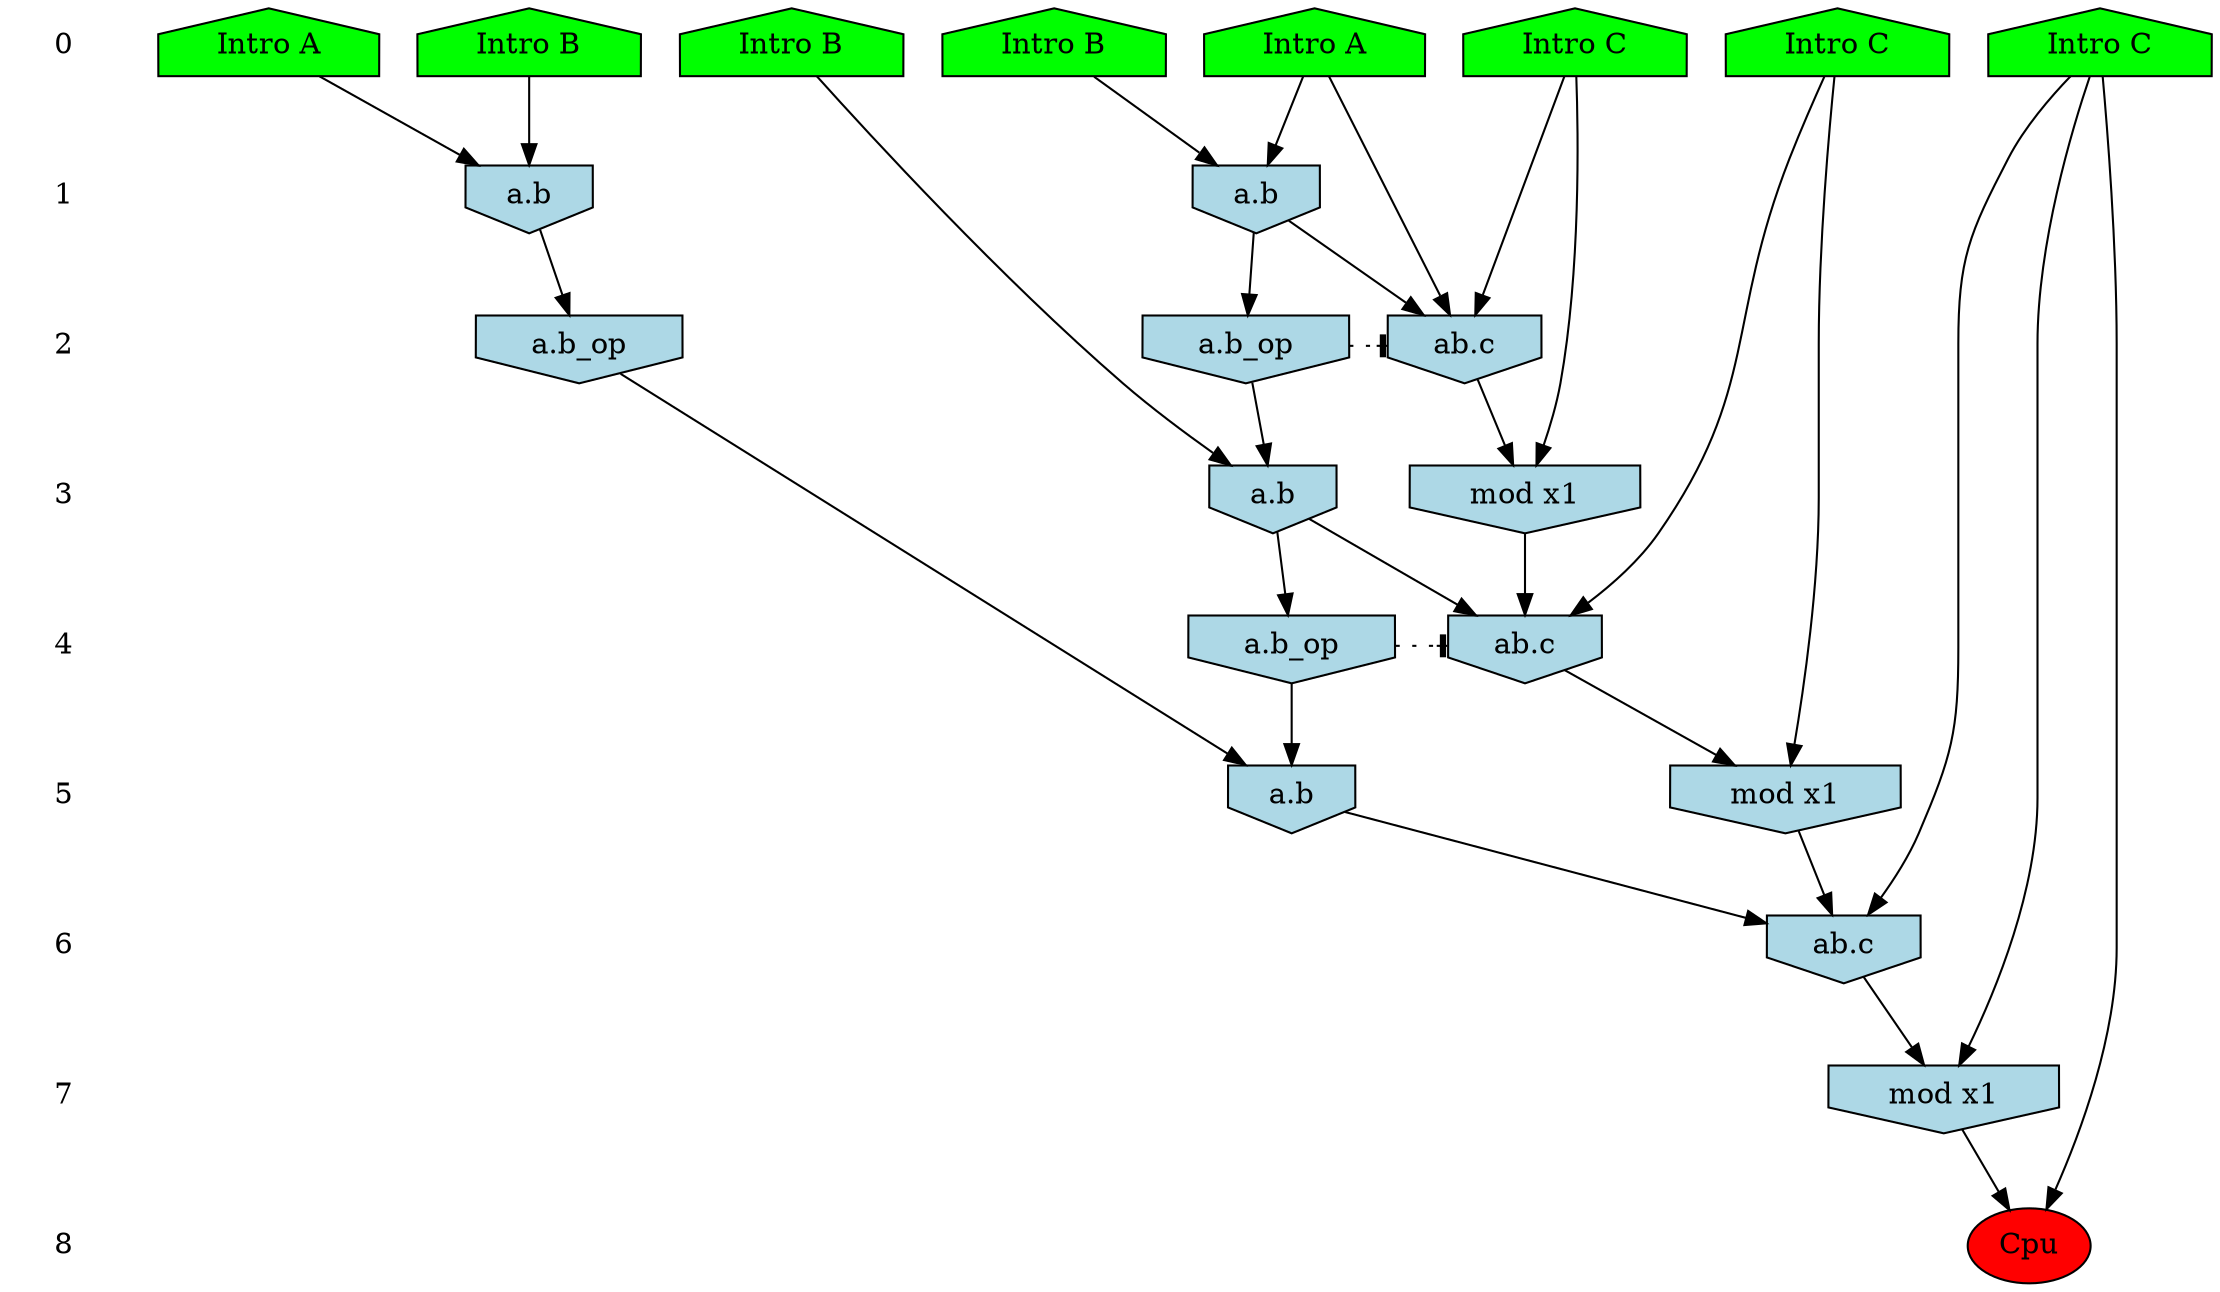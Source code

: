 /* Compression of 1 causal flows obtained in average at 2.090507E+01 t.u */
/* Compressed causal flows were: [3919] */
digraph G{
 ranksep=.5 ; 
{ rank = same ; "0" [shape=plaintext] ; node_1 [label ="Intro A", shape=house, style=filled, fillcolor=green] ;
node_2 [label ="Intro B", shape=house, style=filled, fillcolor=green] ;
node_3 [label ="Intro B", shape=house, style=filled, fillcolor=green] ;
node_4 [label ="Intro B", shape=house, style=filled, fillcolor=green] ;
node_5 [label ="Intro A", shape=house, style=filled, fillcolor=green] ;
node_6 [label ="Intro C", shape=house, style=filled, fillcolor=green] ;
node_7 [label ="Intro C", shape=house, style=filled, fillcolor=green] ;
node_8 [label ="Intro C", shape=house, style=filled, fillcolor=green] ;
}
{ rank = same ; "1" [shape=plaintext] ; node_9 [label="a.b", shape=invhouse, style=filled, fillcolor = lightblue] ;
node_15 [label="a.b", shape=invhouse, style=filled, fillcolor = lightblue] ;
}
{ rank = same ; "2" [shape=plaintext] ; node_10 [label="ab.c", shape=invhouse, style=filled, fillcolor = lightblue] ;
node_12 [label="a.b_op", shape=invhouse, style=filled, fillcolor = lightblue] ;
node_18 [label="a.b_op", shape=invhouse, style=filled, fillcolor = lightblue] ;
}
{ rank = same ; "3" [shape=plaintext] ; node_11 [label="mod x1", shape=invhouse, style=filled, fillcolor = lightblue] ;
node_13 [label="a.b", shape=invhouse, style=filled, fillcolor = lightblue] ;
}
{ rank = same ; "4" [shape=plaintext] ; node_14 [label="ab.c", shape=invhouse, style=filled, fillcolor = lightblue] ;
node_16 [label="a.b_op", shape=invhouse, style=filled, fillcolor = lightblue] ;
}
{ rank = same ; "5" [shape=plaintext] ; node_17 [label="mod x1", shape=invhouse, style=filled, fillcolor = lightblue] ;
node_19 [label="a.b", shape=invhouse, style=filled, fillcolor = lightblue] ;
}
{ rank = same ; "6" [shape=plaintext] ; node_20 [label="ab.c", shape=invhouse, style=filled, fillcolor = lightblue] ;
}
{ rank = same ; "7" [shape=plaintext] ; node_21 [label="mod x1", shape=invhouse, style=filled, fillcolor = lightblue] ;
}
{ rank = same ; "8" [shape=plaintext] ; node_22 [label ="Cpu", style=filled, fillcolor=red] ;
}
"0" -> "1" [style="invis"]; 
"1" -> "2" [style="invis"]; 
"2" -> "3" [style="invis"]; 
"3" -> "4" [style="invis"]; 
"4" -> "5" [style="invis"]; 
"5" -> "6" [style="invis"]; 
"6" -> "7" [style="invis"]; 
"7" -> "8" [style="invis"]; 
node_3 -> node_9
node_5 -> node_9
node_5 -> node_10
node_8 -> node_10
node_9 -> node_10
node_8 -> node_11
node_10 -> node_11
node_9 -> node_12
node_4 -> node_13
node_12 -> node_13
node_7 -> node_14
node_11 -> node_14
node_13 -> node_14
node_1 -> node_15
node_2 -> node_15
node_13 -> node_16
node_7 -> node_17
node_14 -> node_17
node_15 -> node_18
node_16 -> node_19
node_18 -> node_19
node_6 -> node_20
node_17 -> node_20
node_19 -> node_20
node_6 -> node_21
node_20 -> node_21
node_6 -> node_22
node_21 -> node_22
node_12 -> node_10 [style=dotted, arrowhead = tee] 
node_16 -> node_14 [style=dotted, arrowhead = tee] 
}
/*
 Dot generation time: 0.000000
*/